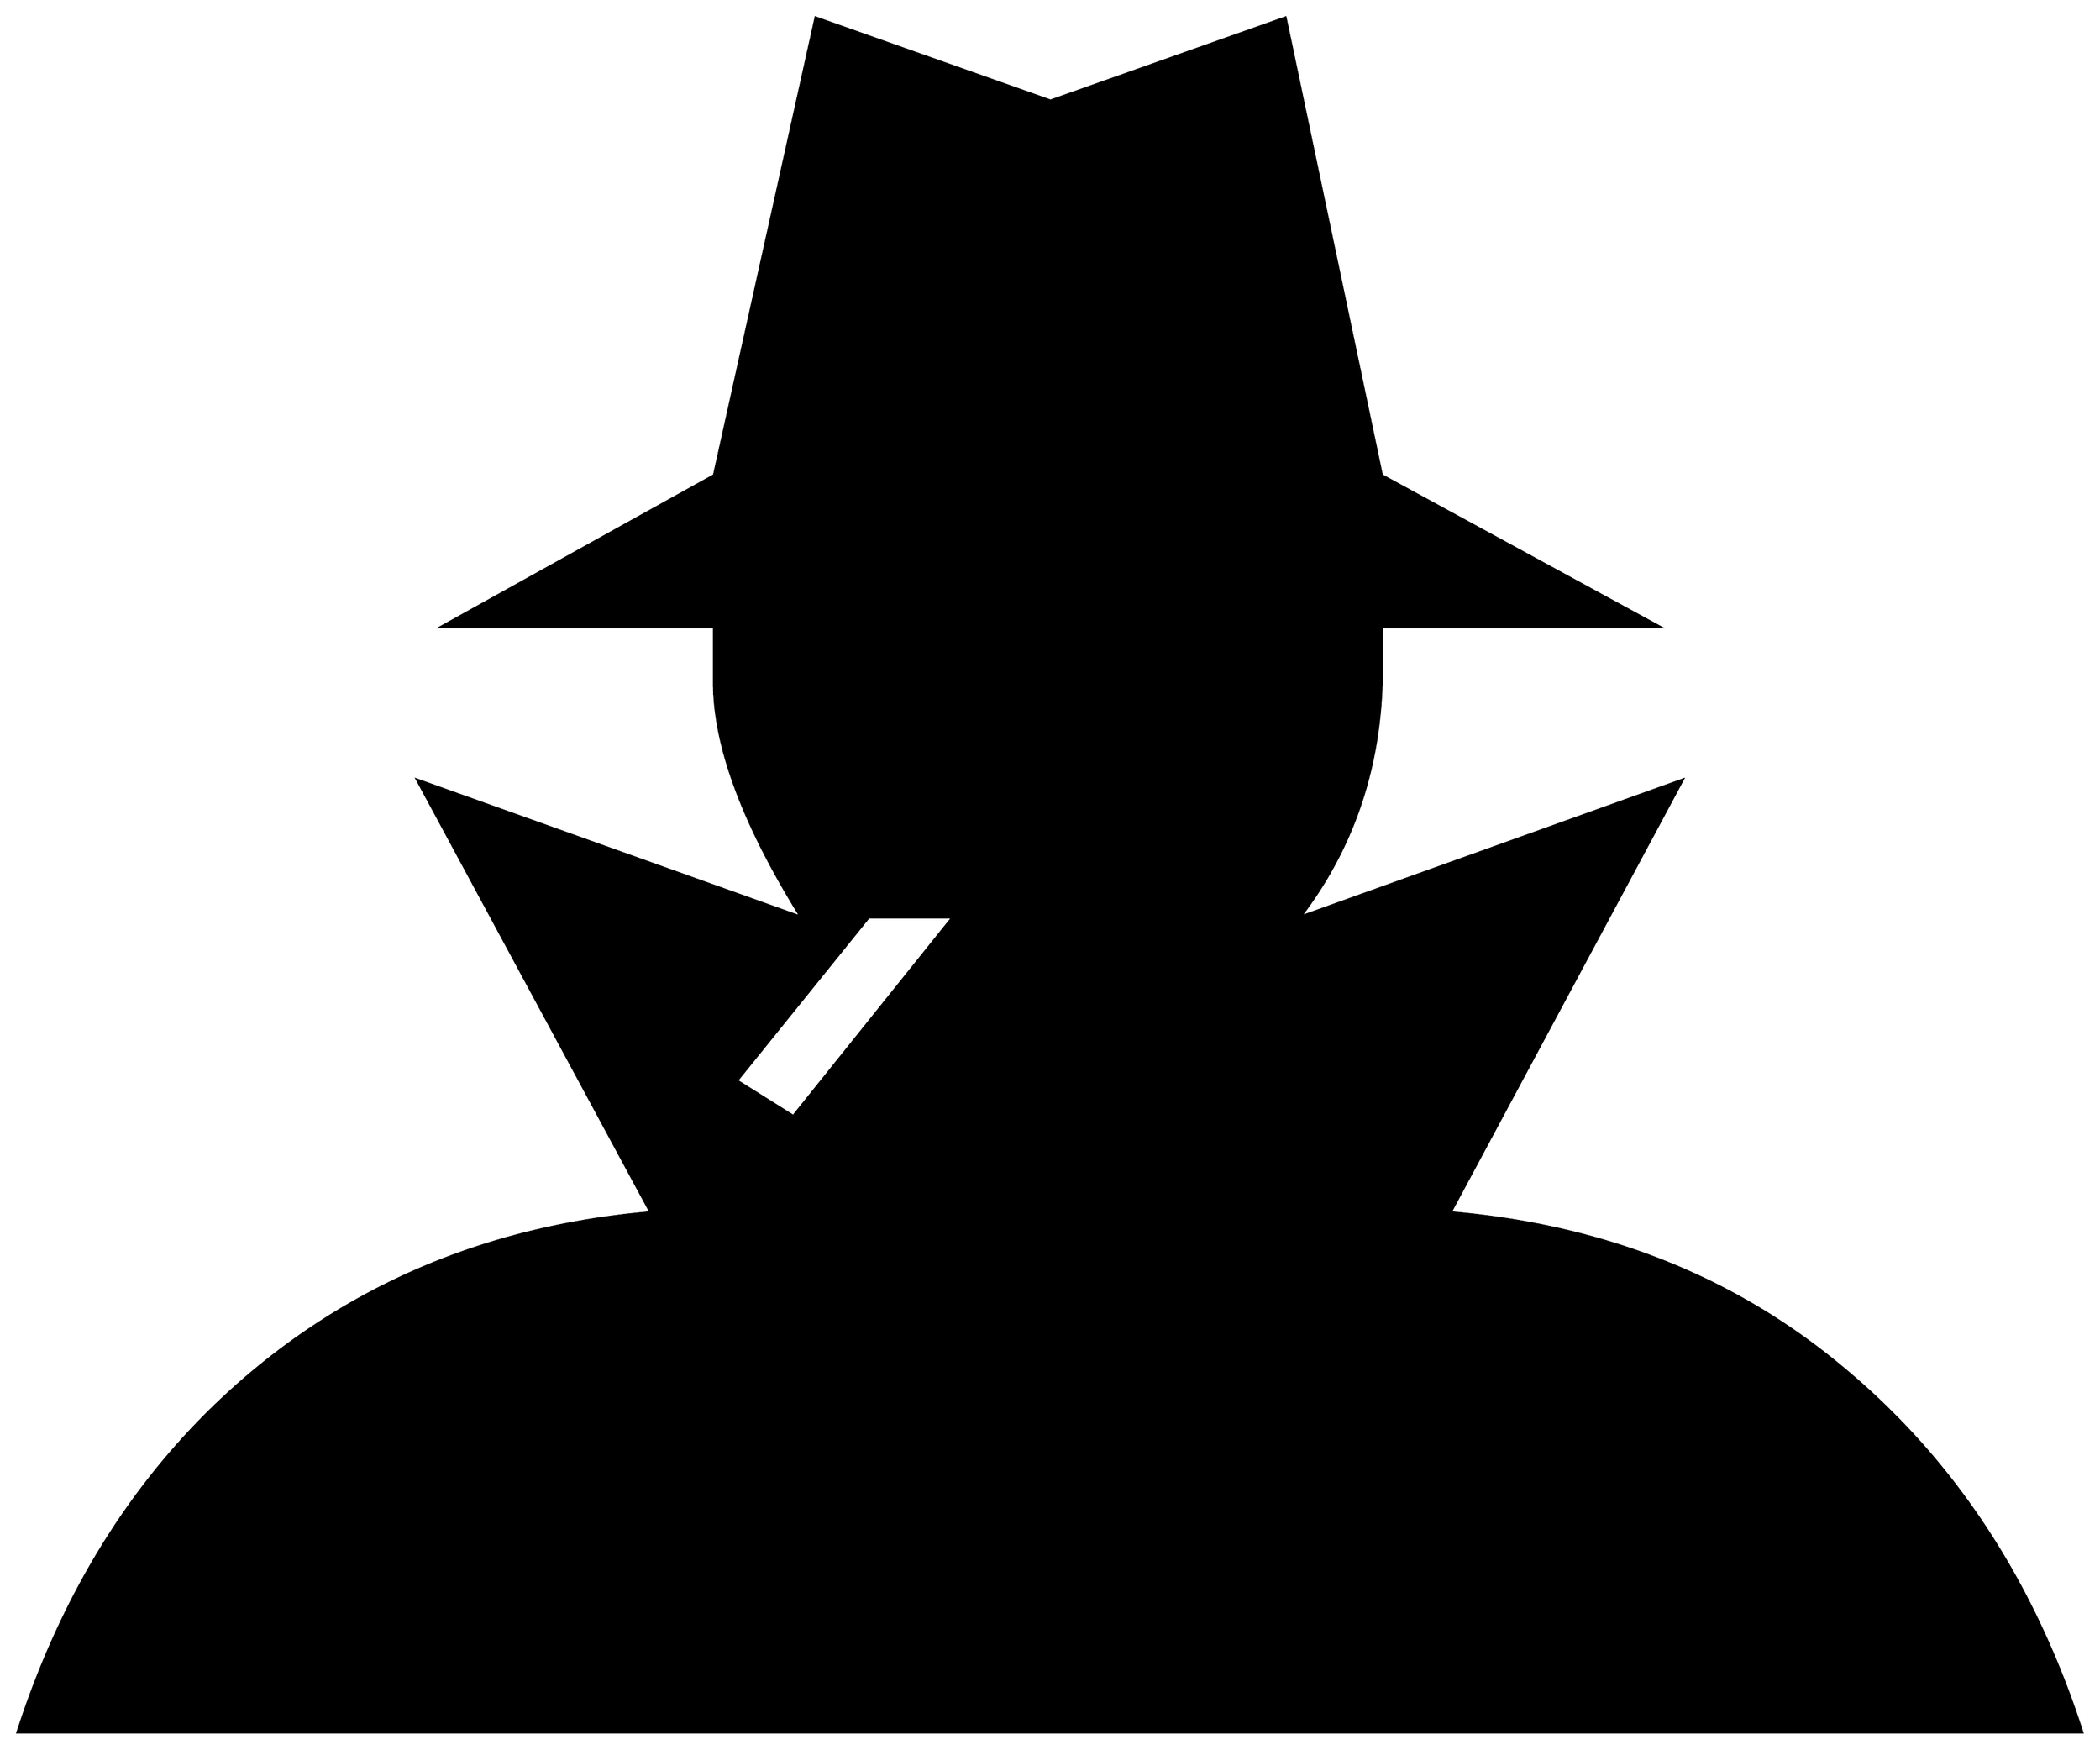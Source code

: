 


\begin{tikzpicture}[y=0.80pt, x=0.80pt, yscale=-1.0, xscale=1.0, inner sep=0pt, outer sep=0pt]
\begin{scope}[shift={(100.0,1774.0)},nonzero rule]
  \path[draw=.,fill=.,line width=1.600pt] (1807.0,0.0) --
    (242.0,0.0) .. controls (278.667,-113.333) and (338.0,-204.333) ..
    (420.0,-273.0) .. controls (504.667,-343.667) and (605.333,-384.0)
    .. (722.0,-394.0) -- (545.0,-722.0) -- (836.0,-618.0) ..
    controls (792.0,-688.667) and (770.0,-748.0) .. (770.0,-796.0)
    -- (770.0,-838.0) -- (563.0,-838.0) -- (770.0,-953.0) --
    (847.0,-1300.0) -- (1025.0,-1237.0) -- (1203.0,-1300.0) --
    (1276.0,-953.0) -- (1487.0,-838.0) -- (1276.0,-838.0) --
    (1276.0,-807.0) .. controls (1276.0,-735.0) and
    (1255.333,-672.0) .. (1214.0,-618.0) -- (1504.0,-722.0) --
    (1328.0,-394.0) .. controls (1445.333,-384.0) and
    (1545.333,-344.0) .. (1628.0,-274.0) .. controls
    (1710.667,-204.667) and (1770.333,-113.333) .. (1807.0,0.0) --
    cycle(951.0,-618.0) -- (887.0,-618.0) -- (787.0,-494.0) --
    (830.0,-467.0) -- (951.0,-618.0) -- cycle;
\end{scope}

\end{tikzpicture}


